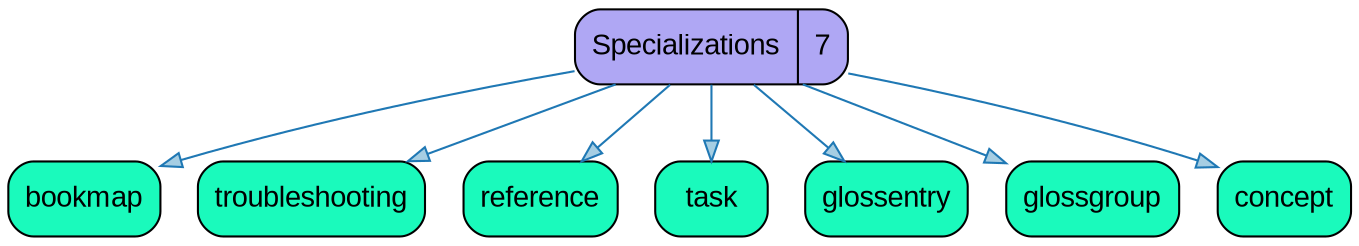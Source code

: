 // DITA Specializations
strict digraph {
			
  // Other nodes
      
	"specializations" [label ="Specializations | 7" fontname="Arial" shape="Mrecord" style="filled"  fillcolor="#AFA7F4"]
         
	"bookmap" [label ="bookmap" fontname="Arial" shape="Mrecord" style="filled"  fillcolor="#1AFABC"]
         
	"troubleshooting" [label ="troubleshooting" fontname="Arial" shape="Mrecord" style="filled"  fillcolor="#1AFABC"]
         
	"reference" [label ="reference" fontname="Arial" shape="Mrecord" style="filled"  fillcolor="#1AFABC"]
         
	"task" [label ="task" fontname="Arial" shape="Mrecord" style="filled"  fillcolor="#1AFABC"]
         
	"glossentry" [label ="glossentry" fontname="Arial" shape="Mrecord" style="filled"  fillcolor="#1AFABC"]
         
	"glossgroup" [label ="glossgroup" fontname="Arial" shape="Mrecord" style="filled"  fillcolor="#1AFABC"]
         
	"concept" [label ="concept" fontname="Arial" shape="Mrecord" style="filled"  fillcolor="#1AFABC"]
      
   
  // Edges
      
         
	"specializations" -> "bookmap" [fillcolor="#a6cee3" color="#1f78b4"]
         
	"specializations" -> "troubleshooting" [fillcolor="#a6cee3" color="#1f78b4"]
         
	"specializations" -> "reference" [fillcolor="#a6cee3" color="#1f78b4"]
         
	"specializations" -> "task" [fillcolor="#a6cee3" color="#1f78b4"]
         
	"specializations" -> "glossentry" [fillcolor="#a6cee3" color="#1f78b4"]
         
	"specializations" -> "glossgroup" [fillcolor="#a6cee3" color="#1f78b4"]
         
	"specializations" -> "concept" [fillcolor="#a6cee3" color="#1f78b4"]
      
   }